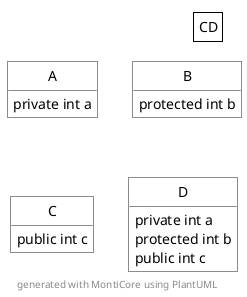@startuml
<style>
	classDiagram {
		class {
			BackgroundColor White
			RoundCorner 0
	  }
	  legend {
      BackgroundColor White
      RoundCorner 0
    }
</style>
hide circle
hide empty members
  skinparam classAttributeIconSize 0
legend top right
  CD
end legend
class A {
  {field} private int a
}

class B {
  {field} protected int b
}

class C {
  {field} public int c
}

class D {
  {field} private int a
  {field} protected int b
  {field} public int c
}

center footer generated with MontiCore using PlantUML
@enduml
